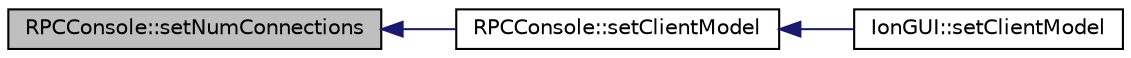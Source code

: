 digraph "RPCConsole::setNumConnections"
{
  edge [fontname="Helvetica",fontsize="10",labelfontname="Helvetica",labelfontsize="10"];
  node [fontname="Helvetica",fontsize="10",shape=record];
  rankdir="LR";
  Node208 [label="RPCConsole::setNumConnections",height=0.2,width=0.4,color="black", fillcolor="grey75", style="filled", fontcolor="black"];
  Node208 -> Node209 [dir="back",color="midnightblue",fontsize="10",style="solid",fontname="Helvetica"];
  Node209 [label="RPCConsole::setClientModel",height=0.2,width=0.4,color="black", fillcolor="white", style="filled",URL="$d7/de8/class_r_p_c_console.html#a355349a33664a07628e9ca22a60f5fa7"];
  Node209 -> Node210 [dir="back",color="midnightblue",fontsize="10",style="solid",fontname="Helvetica"];
  Node210 [label="IonGUI::setClientModel",height=0.2,width=0.4,color="black", fillcolor="white", style="filled",URL="$dc/d0b/class_ion_g_u_i.html#aee0c583c834ce4f4c598c29db83b0680",tooltip="Set the client model. "];
}

